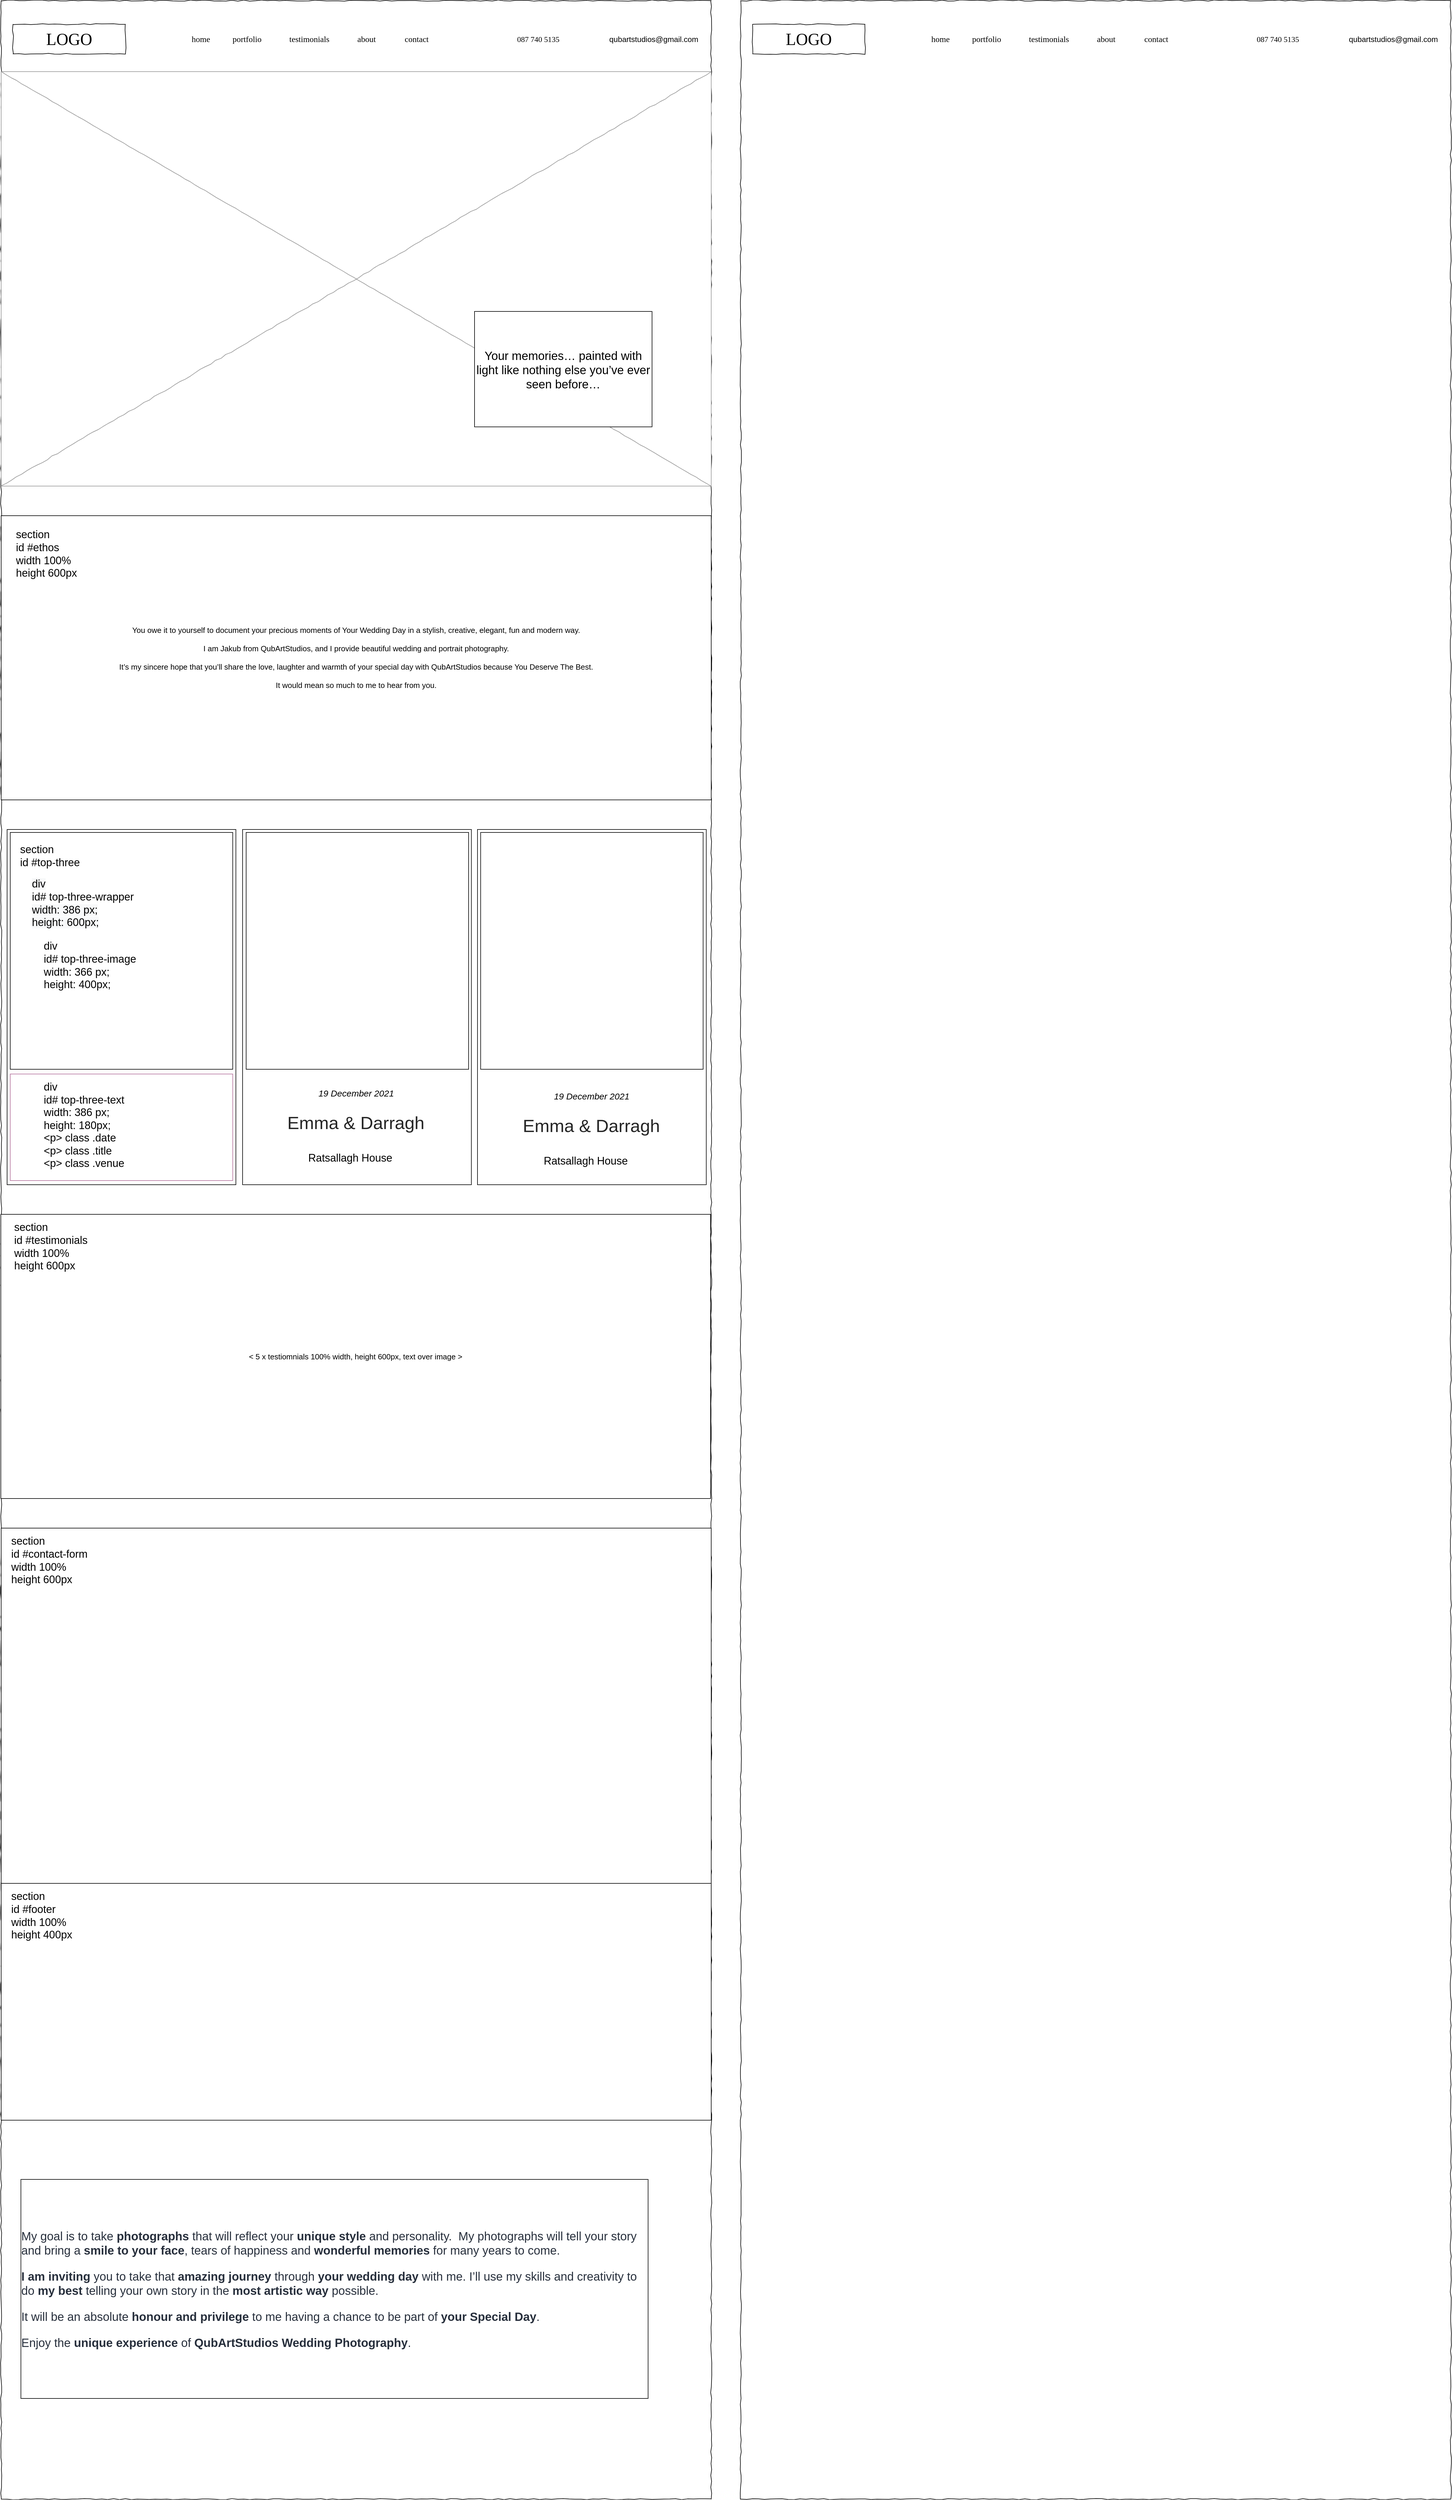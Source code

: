 <mxfile version="15.1.0" type="github">
  <diagram name="Page-1" id="03018318-947c-dd8e-b7a3-06fadd420f32">
    <mxGraphModel dx="1422" dy="800" grid="1" gridSize="10" guides="1" tooltips="1" connect="1" arrows="1" fold="1" page="1" pageScale="1" pageWidth="1100" pageHeight="850" background="none" math="0" shadow="0">
      <root>
        <mxCell id="0" />
        <mxCell id="1" parent="0" />
        <mxCell id="677b7b8949515195-1" value="" style="whiteSpace=wrap;html=1;rounded=0;shadow=0;labelBackgroundColor=none;strokeColor=#000000;strokeWidth=1;fillColor=none;fontFamily=Verdana;fontSize=12;fontColor=#000000;align=center;comic=1;" parent="1" vertex="1">
          <mxGeometry x="20" y="20" width="1200" height="4220" as="geometry" />
        </mxCell>
        <mxCell id="677b7b8949515195-2" value="LOGO" style="whiteSpace=wrap;html=1;rounded=0;shadow=0;labelBackgroundColor=none;strokeWidth=1;fontFamily=Verdana;fontSize=28;align=center;comic=1;" parent="1" vertex="1">
          <mxGeometry x="40" y="60" width="190" height="50" as="geometry" />
        </mxCell>
        <mxCell id="677b7b8949515195-9" value="" style="line;strokeWidth=1;html=1;rounded=0;shadow=0;labelBackgroundColor=none;fillColor=none;fontFamily=Verdana;fontSize=14;fontColor=#000000;align=center;comic=1;" parent="1" vertex="1">
          <mxGeometry x="20" y="140" width="1060" height="10" as="geometry" />
        </mxCell>
        <mxCell id="677b7b8949515195-16" value="" style="verticalLabelPosition=bottom;shadow=0;dashed=0;align=center;html=1;verticalAlign=top;strokeWidth=1;shape=mxgraph.mockup.graphics.simpleIcon;strokeColor=#999999;rounded=0;labelBackgroundColor=none;fontFamily=Verdana;fontSize=14;fontColor=#000000;comic=1;" parent="1" vertex="1">
          <mxGeometry x="20" y="140" width="1200" height="700" as="geometry" />
        </mxCell>
        <mxCell id="0IVP30iTPEPVjAzCu8zg-11" value="" style="group" parent="1" vertex="1" connectable="0">
          <mxGeometry x="340" y="75" width="420" height="20" as="geometry" />
        </mxCell>
        <mxCell id="677b7b8949515195-4" value="home" style="text;html=1;points=[];align=left;verticalAlign=top;spacingTop=-4;fontSize=14;fontFamily=Verdana" parent="0IVP30iTPEPVjAzCu8zg-11" vertex="1">
          <mxGeometry width="60" height="20" as="geometry" />
        </mxCell>
        <mxCell id="677b7b8949515195-5" value="portfolio" style="text;html=1;points=[];align=left;verticalAlign=top;spacingTop=-4;fontSize=14;fontFamily=Verdana" parent="0IVP30iTPEPVjAzCu8zg-11" vertex="1">
          <mxGeometry x="69" width="60" height="20" as="geometry" />
        </mxCell>
        <mxCell id="677b7b8949515195-6" value="testimonials" style="text;html=1;points=[];align=left;verticalAlign=top;spacingTop=-4;fontSize=14;fontFamily=Verdana" parent="0IVP30iTPEPVjAzCu8zg-11" vertex="1">
          <mxGeometry x="165" width="90" height="20" as="geometry" />
        </mxCell>
        <mxCell id="677b7b8949515195-7" value="about" style="text;html=1;points=[];align=left;verticalAlign=top;spacingTop=-4;fontSize=14;fontFamily=Verdana" parent="0IVP30iTPEPVjAzCu8zg-11" vertex="1">
          <mxGeometry x="280" width="60" height="20" as="geometry" />
        </mxCell>
        <mxCell id="0IVP30iTPEPVjAzCu8zg-1" value="contact" style="text;html=1;points=[];align=left;verticalAlign=top;spacingTop=-4;fontSize=14;fontFamily=Verdana" parent="0IVP30iTPEPVjAzCu8zg-11" vertex="1">
          <mxGeometry x="360" width="60" height="20" as="geometry" />
        </mxCell>
        <mxCell id="pWCl2BbgRapGhpGF9SnJ-1" value="Your memories… painted with light like nothing else you’ve ever seen before…" style="whiteSpace=wrap;html=1;fontSize=20;" vertex="1" parent="1">
          <mxGeometry x="820" y="545" width="300" height="195" as="geometry" />
        </mxCell>
        <mxCell id="pWCl2BbgRapGhpGF9SnJ-2" value="You owe it to yourself to document your precious moments of Your Wedding Day in a stylish, creative, elegant, fun and modern way.&lt;br&gt;&lt;br&gt;I am Jakub from QubArtStudios, and I provide beautiful wedding and portrait photography.&lt;br&gt;&lt;br&gt;It’s my sincere hope that you’ll share the love, laughter and warmth of your special day with QubArtStudios because You Deserve The Best.&lt;br&gt;&lt;br&gt;It would mean so much to me to hear from you." style="rounded=0;html=1;fontSize=13;whiteSpace=wrap;" vertex="1" parent="1">
          <mxGeometry x="20" y="890" width="1200" height="480" as="geometry" />
        </mxCell>
        <mxCell id="pWCl2BbgRapGhpGF9SnJ-3" value="&#xa;&#xa;&lt;p style=&quot;box-sizing: inherit; padding: 0px; margin-right: auto; margin-left: auto; overflow-wrap: break-word; color: rgb(40, 48, 61); font-size: 20px; font-style: normal; font-weight: 400; letter-spacing: normal; text-align: left; text-indent: 0px; text-transform: none; word-spacing: 0px;&quot;&gt;My goal is to take&lt;span&gt;&amp;nbsp;&lt;/span&gt;&lt;strong style=&quot;box-sizing: inherit ; font-weight: 700&quot;&gt;photographs&lt;/strong&gt;&lt;span&gt;&amp;nbsp;&lt;/span&gt;that will reflect your&lt;strong style=&quot;box-sizing: inherit ; font-weight: 700&quot;&gt;&lt;span&gt;&amp;nbsp;&lt;/span&gt;unique style&lt;/strong&gt;&lt;span&gt;&amp;nbsp;&lt;/span&gt;and personality. &amp;nbsp;My photographs will tell your story and bring a&lt;strong style=&quot;box-sizing: inherit ; font-weight: 700&quot;&gt;&lt;span&gt;&amp;nbsp;&lt;/span&gt;smile to your face&lt;/strong&gt;, tears of happiness and&lt;span&gt;&amp;nbsp;&lt;/span&gt;&lt;strong style=&quot;box-sizing: inherit ; font-weight: 700&quot;&gt;wonderful memories&lt;/strong&gt;&lt;span&gt;&amp;nbsp;&lt;/span&gt;for many years to come.&lt;/p&gt;&lt;p style=&quot;box-sizing: inherit; padding: 0px; margin-right: auto; margin-left: auto; overflow-wrap: break-word; color: rgb(40, 48, 61); font-size: 20px; font-style: normal; font-weight: 400; letter-spacing: normal; text-align: left; text-indent: 0px; text-transform: none; word-spacing: 0px;&quot;&gt;&lt;strong style=&quot;box-sizing: inherit ; font-weight: 700&quot;&gt;I am inviting&lt;/strong&gt;&lt;span&gt;&amp;nbsp;&lt;/span&gt;you to take that&lt;strong style=&quot;box-sizing: inherit ; font-weight: 700&quot;&gt;&lt;span&gt;&amp;nbsp;&lt;/span&gt;amazing journey&lt;/strong&gt;&lt;span&gt;&amp;nbsp;&lt;/span&gt;through&lt;span&gt;&amp;nbsp;&lt;/span&gt;&lt;strong style=&quot;box-sizing: inherit ; font-weight: 700&quot;&gt;your wedding day&lt;/strong&gt;&lt;span&gt;&amp;nbsp;&lt;/span&gt;with me. I’ll use my skills and creativity to do&lt;strong style=&quot;box-sizing: inherit ; font-weight: 700&quot;&gt;&lt;span&gt;&amp;nbsp;&lt;/span&gt;my best&lt;/strong&gt;&lt;span&gt;&amp;nbsp;&lt;/span&gt;telling your own story in the&lt;span&gt;&amp;nbsp;&lt;/span&gt;&lt;strong style=&quot;box-sizing: inherit ; font-weight: 700&quot;&gt;most artistic way&lt;/strong&gt;&lt;span&gt;&amp;nbsp;&lt;/span&gt;possible.&lt;/p&gt;&lt;p style=&quot;box-sizing: inherit; padding: 0px; margin-right: auto; margin-left: auto; overflow-wrap: break-word; color: rgb(40, 48, 61); font-size: 20px; font-style: normal; font-weight: 400; letter-spacing: normal; text-align: left; text-indent: 0px; text-transform: none; word-spacing: 0px;&quot;&gt;It will be an&amp;nbsp;absolute&lt;strong style=&quot;box-sizing: inherit ; font-weight: 700&quot;&gt;&amp;nbsp;honour and privilege&lt;/strong&gt;&lt;span&gt;&amp;nbsp;&lt;/span&gt;to me having a chance to be part of&lt;strong style=&quot;box-sizing: inherit ; font-weight: 700&quot;&gt;&lt;span&gt;&amp;nbsp;&lt;/span&gt;your Special Day&lt;/strong&gt;.&lt;/p&gt;&lt;p style=&quot;box-sizing: inherit; padding: 0px; margin-right: auto; margin-left: auto; overflow-wrap: break-word; color: rgb(40, 48, 61); font-size: 20px; font-style: normal; font-weight: 400; letter-spacing: normal; text-align: left; text-indent: 0px; text-transform: none; word-spacing: 0px;&quot;&gt;Enjoy the&lt;span&gt;&amp;nbsp;&lt;/span&gt;&lt;strong style=&quot;box-sizing: inherit ; font-weight: 700&quot;&gt;unique&lt;/strong&gt;&lt;strong style=&quot;box-sizing: inherit ; font-weight: 700&quot;&gt;&lt;span&gt;&amp;nbsp;&lt;/span&gt;experience&lt;/strong&gt;&amp;nbsp;of&amp;nbsp;&lt;strong style=&quot;box-sizing: inherit ; font-weight: 700&quot;&gt;QubArtStudios Wedding Photography&lt;/strong&gt;.&lt;/p&gt;&#xa;&#xa;" style="rounded=0;whiteSpace=wrap;html=1;fontSize=20;" vertex="1" parent="1">
          <mxGeometry x="53.33" y="3700" width="1060" height="370" as="geometry" />
        </mxCell>
        <mxCell id="pWCl2BbgRapGhpGF9SnJ-27" value="&amp;lt; 5 x testiomnials 100% width, height 600px, text over image &amp;gt;" style="rounded=0;html=1;fontSize=13;whiteSpace=wrap;" vertex="1" parent="1">
          <mxGeometry x="19.42" y="2070" width="1199.5" height="480" as="geometry" />
        </mxCell>
        <mxCell id="pWCl2BbgRapGhpGF9SnJ-33" value="" style="whiteSpace=wrap;html=1;fontSize=18;gradientColor=none;" vertex="1" parent="1">
          <mxGeometry x="20" y="2600" width="1200" height="600" as="geometry" />
        </mxCell>
        <mxCell id="pWCl2BbgRapGhpGF9SnJ-35" value="" style="rounded=0;whiteSpace=wrap;html=1;fontSize=18;gradientColor=none;" vertex="1" parent="1">
          <mxGeometry x="20" y="3200" width="1200" height="400" as="geometry" />
        </mxCell>
        <mxCell id="pWCl2BbgRapGhpGF9SnJ-38" value="" style="group" vertex="1" connectable="0" parent="1">
          <mxGeometry x="850" y="70" width="150" height="30" as="geometry" />
        </mxCell>
        <mxCell id="0IVP30iTPEPVjAzCu8zg-3" value="" style="shape=image;html=1;verticalAlign=top;verticalLabelPosition=bottom;labelBackgroundColor=#ffffff;imageAspect=0;aspect=fixed;image=https://cdn4.iconfinder.com/data/icons/ionicons/512/icon-ios7-telephone-128.png;fontSize=6;" parent="pWCl2BbgRapGhpGF9SnJ-38" vertex="1">
          <mxGeometry width="30" height="30" as="geometry" />
        </mxCell>
        <mxCell id="0IVP30iTPEPVjAzCu8zg-4" value="087 740 5135" style="text;html=1;points=[];align=left;verticalAlign=top;spacingTop=-4;fontSize=13;fontFamily=Verdana" parent="pWCl2BbgRapGhpGF9SnJ-38" vertex="1">
          <mxGeometry x="40" y="5" width="110" height="20" as="geometry" />
        </mxCell>
        <mxCell id="pWCl2BbgRapGhpGF9SnJ-39" value="" style="group" vertex="1" connectable="0" parent="1">
          <mxGeometry x="1000" y="71" width="208" height="28" as="geometry" />
        </mxCell>
        <mxCell id="0IVP30iTPEPVjAzCu8zg-5" value="" style="shape=image;html=1;verticalAlign=top;verticalLabelPosition=bottom;labelBackgroundColor=#ffffff;imageAspect=0;aspect=fixed;image=https://cdn4.iconfinder.com/data/icons/ionicons/512/icon-ios7-email-128.png" parent="pWCl2BbgRapGhpGF9SnJ-39" vertex="1">
          <mxGeometry width="28" height="28" as="geometry" />
        </mxCell>
        <mxCell id="0IVP30iTPEPVjAzCu8zg-6" value="qubartstudios@gmail.com" style="text;html=1;strokeColor=none;fillColor=none;align=center;verticalAlign=middle;whiteSpace=wrap;rounded=0;fontSize=13;" parent="pWCl2BbgRapGhpGF9SnJ-39" vertex="1">
          <mxGeometry x="38" y="4" width="170" height="20" as="geometry" />
        </mxCell>
        <mxCell id="pWCl2BbgRapGhpGF9SnJ-45" value="" style="group" vertex="1" connectable="0" parent="1">
          <mxGeometry x="428" y="1420" width="386.667" height="600" as="geometry" />
        </mxCell>
        <mxCell id="pWCl2BbgRapGhpGF9SnJ-7" value="" style="whiteSpace=wrap;html=1;fontSize=20;gradientColor=none;" vertex="1" parent="pWCl2BbgRapGhpGF9SnJ-45">
          <mxGeometry width="386.667" height="600" as="geometry" />
        </mxCell>
        <mxCell id="pWCl2BbgRapGhpGF9SnJ-30" value="" style="rounded=0;whiteSpace=wrap;html=1;fontSize=20;gradientColor=none;" vertex="1" parent="pWCl2BbgRapGhpGF9SnJ-45">
          <mxGeometry x="6.0" y="5" width="376" height="400" as="geometry" />
        </mxCell>
        <mxCell id="pWCl2BbgRapGhpGF9SnJ-42" value="" style="group" vertex="1" connectable="0" parent="pWCl2BbgRapGhpGF9SnJ-45">
          <mxGeometry x="73.67" y="435" width="235.0" height="130" as="geometry" />
        </mxCell>
        <mxCell id="pWCl2BbgRapGhpGF9SnJ-21" value="19 December 2021" style="text;html=1;strokeColor=none;fillColor=none;align=center;verticalAlign=middle;whiteSpace=wrap;rounded=0;fontSize=15;fontStyle=2" vertex="1" parent="pWCl2BbgRapGhpGF9SnJ-42">
          <mxGeometry x="23.33" width="190" height="20" as="geometry" />
        </mxCell>
        <mxCell id="pWCl2BbgRapGhpGF9SnJ-22" value="&lt;span style=&quot;color: rgb(38, 38, 38); font-size: 30px; text-align: left; background-color: rgb(255, 255, 255);&quot;&gt;Emma &amp;amp; Darragh&lt;/span&gt;" style="text;html=1;strokeColor=none;fillColor=none;align=center;verticalAlign=middle;whiteSpace=wrap;rounded=0;fontSize=30;" vertex="1" parent="pWCl2BbgRapGhpGF9SnJ-42">
          <mxGeometry y="50" width="235" height="20" as="geometry" />
        </mxCell>
        <mxCell id="pWCl2BbgRapGhpGF9SnJ-23" value="Ratsallagh House" style="text;html=1;strokeColor=none;fillColor=none;align=center;verticalAlign=middle;whiteSpace=wrap;rounded=0;fontSize=18;" vertex="1" parent="pWCl2BbgRapGhpGF9SnJ-42">
          <mxGeometry x="28.33" y="110" width="160" height="20" as="geometry" />
        </mxCell>
        <mxCell id="pWCl2BbgRapGhpGF9SnJ-46" value="" style="group" vertex="1" connectable="0" parent="1">
          <mxGeometry x="825" y="1420" width="386.667" height="600" as="geometry" />
        </mxCell>
        <mxCell id="pWCl2BbgRapGhpGF9SnJ-8" value="" style="whiteSpace=wrap;html=1;fontSize=20;gradientColor=none;" vertex="1" parent="pWCl2BbgRapGhpGF9SnJ-46">
          <mxGeometry width="386.667" height="600" as="geometry" />
        </mxCell>
        <mxCell id="pWCl2BbgRapGhpGF9SnJ-15" value="" style="rounded=0;whiteSpace=wrap;html=1;fontSize=20;gradientColor=none;" vertex="1" parent="pWCl2BbgRapGhpGF9SnJ-46">
          <mxGeometry x="5.33" y="5" width="376" height="400" as="geometry" />
        </mxCell>
        <mxCell id="pWCl2BbgRapGhpGF9SnJ-41" value="" style="group" vertex="1" connectable="0" parent="pWCl2BbgRapGhpGF9SnJ-46">
          <mxGeometry x="75" y="440" width="235" height="130" as="geometry" />
        </mxCell>
        <mxCell id="pWCl2BbgRapGhpGF9SnJ-24" value="19 December 2021" style="text;html=1;strokeColor=none;fillColor=none;align=center;verticalAlign=middle;whiteSpace=wrap;rounded=0;fontSize=15;fontStyle=2" vertex="1" parent="pWCl2BbgRapGhpGF9SnJ-41">
          <mxGeometry x="23.33" width="190" height="20" as="geometry" />
        </mxCell>
        <mxCell id="pWCl2BbgRapGhpGF9SnJ-25" value="&lt;span style=&quot;color: rgb(38, 38, 38); font-size: 30px; text-align: left; background-color: rgb(255, 255, 255);&quot;&gt;Emma &amp;amp; Darragh&lt;/span&gt;" style="text;html=1;strokeColor=none;fillColor=none;align=center;verticalAlign=middle;whiteSpace=wrap;rounded=0;fontSize=30;" vertex="1" parent="pWCl2BbgRapGhpGF9SnJ-41">
          <mxGeometry y="50" width="235" height="20" as="geometry" />
        </mxCell>
        <mxCell id="pWCl2BbgRapGhpGF9SnJ-26" value="Ratsallagh House" style="text;html=1;strokeColor=none;fillColor=none;align=center;verticalAlign=middle;whiteSpace=wrap;rounded=0;fontSize=18;" vertex="1" parent="pWCl2BbgRapGhpGF9SnJ-41">
          <mxGeometry x="28.33" y="110" width="160" height="20" as="geometry" />
        </mxCell>
        <mxCell id="pWCl2BbgRapGhpGF9SnJ-47" value="section&lt;br&gt;&lt;div&gt;&lt;span&gt;id #testimonials&lt;/span&gt;&lt;/div&gt;&lt;div&gt;&lt;span&gt;width 100%&lt;/span&gt;&lt;/div&gt;&lt;div&gt;&lt;span&gt;height 600px&lt;/span&gt;&lt;/div&gt;" style="text;html=1;strokeColor=none;fillColor=none;align=left;verticalAlign=middle;whiteSpace=wrap;rounded=0;fontSize=18;" vertex="1" parent="1">
          <mxGeometry x="40" y="2080" width="130" height="90" as="geometry" />
        </mxCell>
        <mxCell id="pWCl2BbgRapGhpGF9SnJ-6" value="" style="whiteSpace=wrap;html=1;fontSize=20;gradientColor=none;" vertex="1" parent="1">
          <mxGeometry x="30" y="1420" width="386.667" height="600" as="geometry" />
        </mxCell>
        <mxCell id="pWCl2BbgRapGhpGF9SnJ-32" value="" style="rounded=0;whiteSpace=wrap;html=1;fontSize=20;gradientColor=none;" vertex="1" parent="1">
          <mxGeometry x="35.33" y="1425" width="376" height="400" as="geometry" />
        </mxCell>
        <mxCell id="pWCl2BbgRapGhpGF9SnJ-50" value="div&lt;br&gt;id# top-three-image&lt;br&gt;width: 366 px;&lt;br&gt;height: 400px;" style="text;html=1;strokeColor=none;fillColor=none;align=left;verticalAlign=middle;whiteSpace=wrap;rounded=0;fontSize=18;" vertex="1" parent="1">
          <mxGeometry x="90" y="1610" width="266.67" height="80" as="geometry" />
        </mxCell>
        <mxCell id="pWCl2BbgRapGhpGF9SnJ-51" value="section&lt;br&gt;id #top-three&lt;br&gt;" style="text;html=1;strokeColor=none;fillColor=none;align=left;verticalAlign=middle;whiteSpace=wrap;rounded=0;fontSize=18;" vertex="1" parent="1">
          <mxGeometry x="50" y="1440" width="266.67" height="50" as="geometry" />
        </mxCell>
        <mxCell id="pWCl2BbgRapGhpGF9SnJ-56" value="" style="rounded=0;whiteSpace=wrap;html=1;fontSize=18;strokeColor=#B5739D;gradientColor=none;align=left;" vertex="1" parent="1">
          <mxGeometry x="35.33" y="1833" width="376" height="180" as="geometry" />
        </mxCell>
        <mxCell id="pWCl2BbgRapGhpGF9SnJ-57" value="div&lt;br&gt;id# top-three-text&lt;br&gt;width: 386 px;&lt;br&gt;height: 180px;&lt;br&gt;&amp;lt;p&amp;gt; class .date&lt;br&gt;&amp;lt;p&amp;gt; class .title&lt;br&gt;&amp;lt;p&amp;gt; class .venue" style="text;html=1;strokeColor=none;fillColor=none;align=left;verticalAlign=middle;whiteSpace=wrap;rounded=0;fontSize=18;" vertex="1" parent="1">
          <mxGeometry x="90" y="1840" width="266.67" height="160" as="geometry" />
        </mxCell>
        <mxCell id="pWCl2BbgRapGhpGF9SnJ-58" value="section&lt;br&gt;&lt;div&gt;&lt;span&gt;id #contact-form&lt;/span&gt;&lt;/div&gt;&lt;div&gt;&lt;span&gt;width 100%&lt;/span&gt;&lt;/div&gt;&lt;div&gt;&lt;span&gt;height 600px&lt;/span&gt;&lt;/div&gt;" style="text;html=1;strokeColor=none;fillColor=none;align=left;verticalAlign=middle;whiteSpace=wrap;rounded=0;fontSize=18;" vertex="1" parent="1">
          <mxGeometry x="35.33" y="2610" width="144.67" height="90" as="geometry" />
        </mxCell>
        <mxCell id="pWCl2BbgRapGhpGF9SnJ-59" value="section&lt;br&gt;&lt;div&gt;&lt;span&gt;id #footer&lt;/span&gt;&lt;/div&gt;&lt;div&gt;&lt;span&gt;width 100%&lt;/span&gt;&lt;/div&gt;&lt;div&gt;&lt;span&gt;height 400px&lt;/span&gt;&lt;/div&gt;" style="text;html=1;strokeColor=none;fillColor=none;align=left;verticalAlign=middle;whiteSpace=wrap;rounded=0;fontSize=18;" vertex="1" parent="1">
          <mxGeometry x="35.33" y="3210" width="144.67" height="90" as="geometry" />
        </mxCell>
        <mxCell id="pWCl2BbgRapGhpGF9SnJ-88" value="" style="whiteSpace=wrap;html=1;rounded=0;shadow=0;labelBackgroundColor=none;strokeColor=#000000;strokeWidth=1;fillColor=none;fontFamily=Verdana;fontSize=12;fontColor=#000000;align=center;comic=1;" vertex="1" parent="1">
          <mxGeometry x="1270" y="20" width="1200" height="4220" as="geometry" />
        </mxCell>
        <mxCell id="pWCl2BbgRapGhpGF9SnJ-89" value="LOGO" style="whiteSpace=wrap;html=1;rounded=0;shadow=0;labelBackgroundColor=none;strokeWidth=1;fontFamily=Verdana;fontSize=28;align=center;comic=1;" vertex="1" parent="1">
          <mxGeometry x="1290" y="60" width="190" height="50" as="geometry" />
        </mxCell>
        <mxCell id="pWCl2BbgRapGhpGF9SnJ-90" value="" style="group" vertex="1" connectable="0" parent="1">
          <mxGeometry x="1590" y="75" width="420" height="20" as="geometry" />
        </mxCell>
        <mxCell id="pWCl2BbgRapGhpGF9SnJ-91" value="home" style="text;html=1;points=[];align=left;verticalAlign=top;spacingTop=-4;fontSize=14;fontFamily=Verdana" vertex="1" parent="pWCl2BbgRapGhpGF9SnJ-90">
          <mxGeometry width="60" height="20" as="geometry" />
        </mxCell>
        <mxCell id="pWCl2BbgRapGhpGF9SnJ-92" value="portfolio" style="text;html=1;points=[];align=left;verticalAlign=top;spacingTop=-4;fontSize=14;fontFamily=Verdana" vertex="1" parent="pWCl2BbgRapGhpGF9SnJ-90">
          <mxGeometry x="69" width="60" height="20" as="geometry" />
        </mxCell>
        <mxCell id="pWCl2BbgRapGhpGF9SnJ-93" value="testimonials" style="text;html=1;points=[];align=left;verticalAlign=top;spacingTop=-4;fontSize=14;fontFamily=Verdana" vertex="1" parent="pWCl2BbgRapGhpGF9SnJ-90">
          <mxGeometry x="165" width="90" height="20" as="geometry" />
        </mxCell>
        <mxCell id="pWCl2BbgRapGhpGF9SnJ-94" value="about" style="text;html=1;points=[];align=left;verticalAlign=top;spacingTop=-4;fontSize=14;fontFamily=Verdana" vertex="1" parent="pWCl2BbgRapGhpGF9SnJ-90">
          <mxGeometry x="280" width="60" height="20" as="geometry" />
        </mxCell>
        <mxCell id="pWCl2BbgRapGhpGF9SnJ-95" value="contact" style="text;html=1;points=[];align=left;verticalAlign=top;spacingTop=-4;fontSize=14;fontFamily=Verdana" vertex="1" parent="pWCl2BbgRapGhpGF9SnJ-90">
          <mxGeometry x="360" width="60" height="20" as="geometry" />
        </mxCell>
        <mxCell id="pWCl2BbgRapGhpGF9SnJ-96" value="" style="group" vertex="1" connectable="0" parent="1">
          <mxGeometry x="2100" y="70" width="150" height="30" as="geometry" />
        </mxCell>
        <mxCell id="pWCl2BbgRapGhpGF9SnJ-97" value="" style="shape=image;html=1;verticalAlign=top;verticalLabelPosition=bottom;labelBackgroundColor=#ffffff;imageAspect=0;aspect=fixed;image=https://cdn4.iconfinder.com/data/icons/ionicons/512/icon-ios7-telephone-128.png;fontSize=6;" vertex="1" parent="pWCl2BbgRapGhpGF9SnJ-96">
          <mxGeometry width="30" height="30" as="geometry" />
        </mxCell>
        <mxCell id="pWCl2BbgRapGhpGF9SnJ-98" value="087 740 5135" style="text;html=1;points=[];align=left;verticalAlign=top;spacingTop=-4;fontSize=13;fontFamily=Verdana" vertex="1" parent="pWCl2BbgRapGhpGF9SnJ-96">
          <mxGeometry x="40" y="5" width="110" height="20" as="geometry" />
        </mxCell>
        <mxCell id="pWCl2BbgRapGhpGF9SnJ-99" value="qubartstudios@gmail.com" style="text;html=1;strokeColor=none;fillColor=none;align=center;verticalAlign=middle;whiteSpace=wrap;rounded=0;fontSize=13;" vertex="1" parent="1">
          <mxGeometry x="2288" y="75" width="170" height="20" as="geometry" />
        </mxCell>
        <mxCell id="pWCl2BbgRapGhpGF9SnJ-101" value="section&lt;br&gt;&lt;div&gt;&lt;span&gt;id #ethos&lt;/span&gt;&lt;/div&gt;&lt;div&gt;&lt;span&gt;width 100%&lt;/span&gt;&lt;/div&gt;&lt;div&gt;&lt;span&gt;height 600px&lt;/span&gt;&lt;/div&gt;" style="text;html=1;strokeColor=none;fillColor=none;align=left;verticalAlign=middle;whiteSpace=wrap;rounded=0;fontSize=18;" vertex="1" parent="1">
          <mxGeometry x="42.66" y="910" width="130" height="90" as="geometry" />
        </mxCell>
        <mxCell id="pWCl2BbgRapGhpGF9SnJ-102" value="&lt;span style=&quot;color: rgb(0 , 0 , 0) ; font-family: &amp;#34;helvetica&amp;#34; ; font-size: 18px ; font-style: normal ; font-weight: 400 ; letter-spacing: normal ; text-indent: 0px ; text-transform: none ; word-spacing: 0px ; background-color: rgb(248 , 249 , 250) ; display: inline ; float: none&quot;&gt;div&lt;br&gt;&lt;/span&gt;id# top-three-wrapper&lt;br style=&quot;color: rgb(0 , 0 , 0) ; font-family: &amp;#34;helvetica&amp;#34; ; font-size: 18px ; font-style: normal ; font-weight: 400 ; letter-spacing: normal ; text-indent: 0px ; text-transform: none ; word-spacing: 0px ; background-color: rgb(248 , 249 , 250)&quot;&gt;&lt;span style=&quot;color: rgb(0 , 0 , 0) ; font-family: &amp;#34;helvetica&amp;#34; ; font-size: 18px ; font-style: normal ; font-weight: 400 ; letter-spacing: normal ; text-indent: 0px ; text-transform: none ; word-spacing: 0px ; background-color: rgb(248 , 249 , 250) ; display: inline ; float: none&quot;&gt;width: 386 px;&lt;/span&gt;&lt;br style=&quot;color: rgb(0 , 0 , 0) ; font-family: &amp;#34;helvetica&amp;#34; ; font-size: 18px ; font-style: normal ; font-weight: 400 ; letter-spacing: normal ; text-indent: 0px ; text-transform: none ; word-spacing: 0px ; background-color: rgb(248 , 249 , 250)&quot;&gt;&lt;span style=&quot;color: rgb(0 , 0 , 0) ; font-family: &amp;#34;helvetica&amp;#34; ; font-size: 18px ; font-style: normal ; font-weight: 400 ; letter-spacing: normal ; text-indent: 0px ; text-transform: none ; word-spacing: 0px ; background-color: rgb(248 , 249 , 250) ; display: inline ; float: none&quot;&gt;height: 600px;&lt;/span&gt;" style="text;html=1;strokeColor=none;fillColor=none;align=left;verticalAlign=middle;whiteSpace=wrap;rounded=0;fontSize=18;" vertex="1" parent="1">
          <mxGeometry x="70" y="1500" width="240" height="90" as="geometry" />
        </mxCell>
      </root>
    </mxGraphModel>
  </diagram>
</mxfile>
